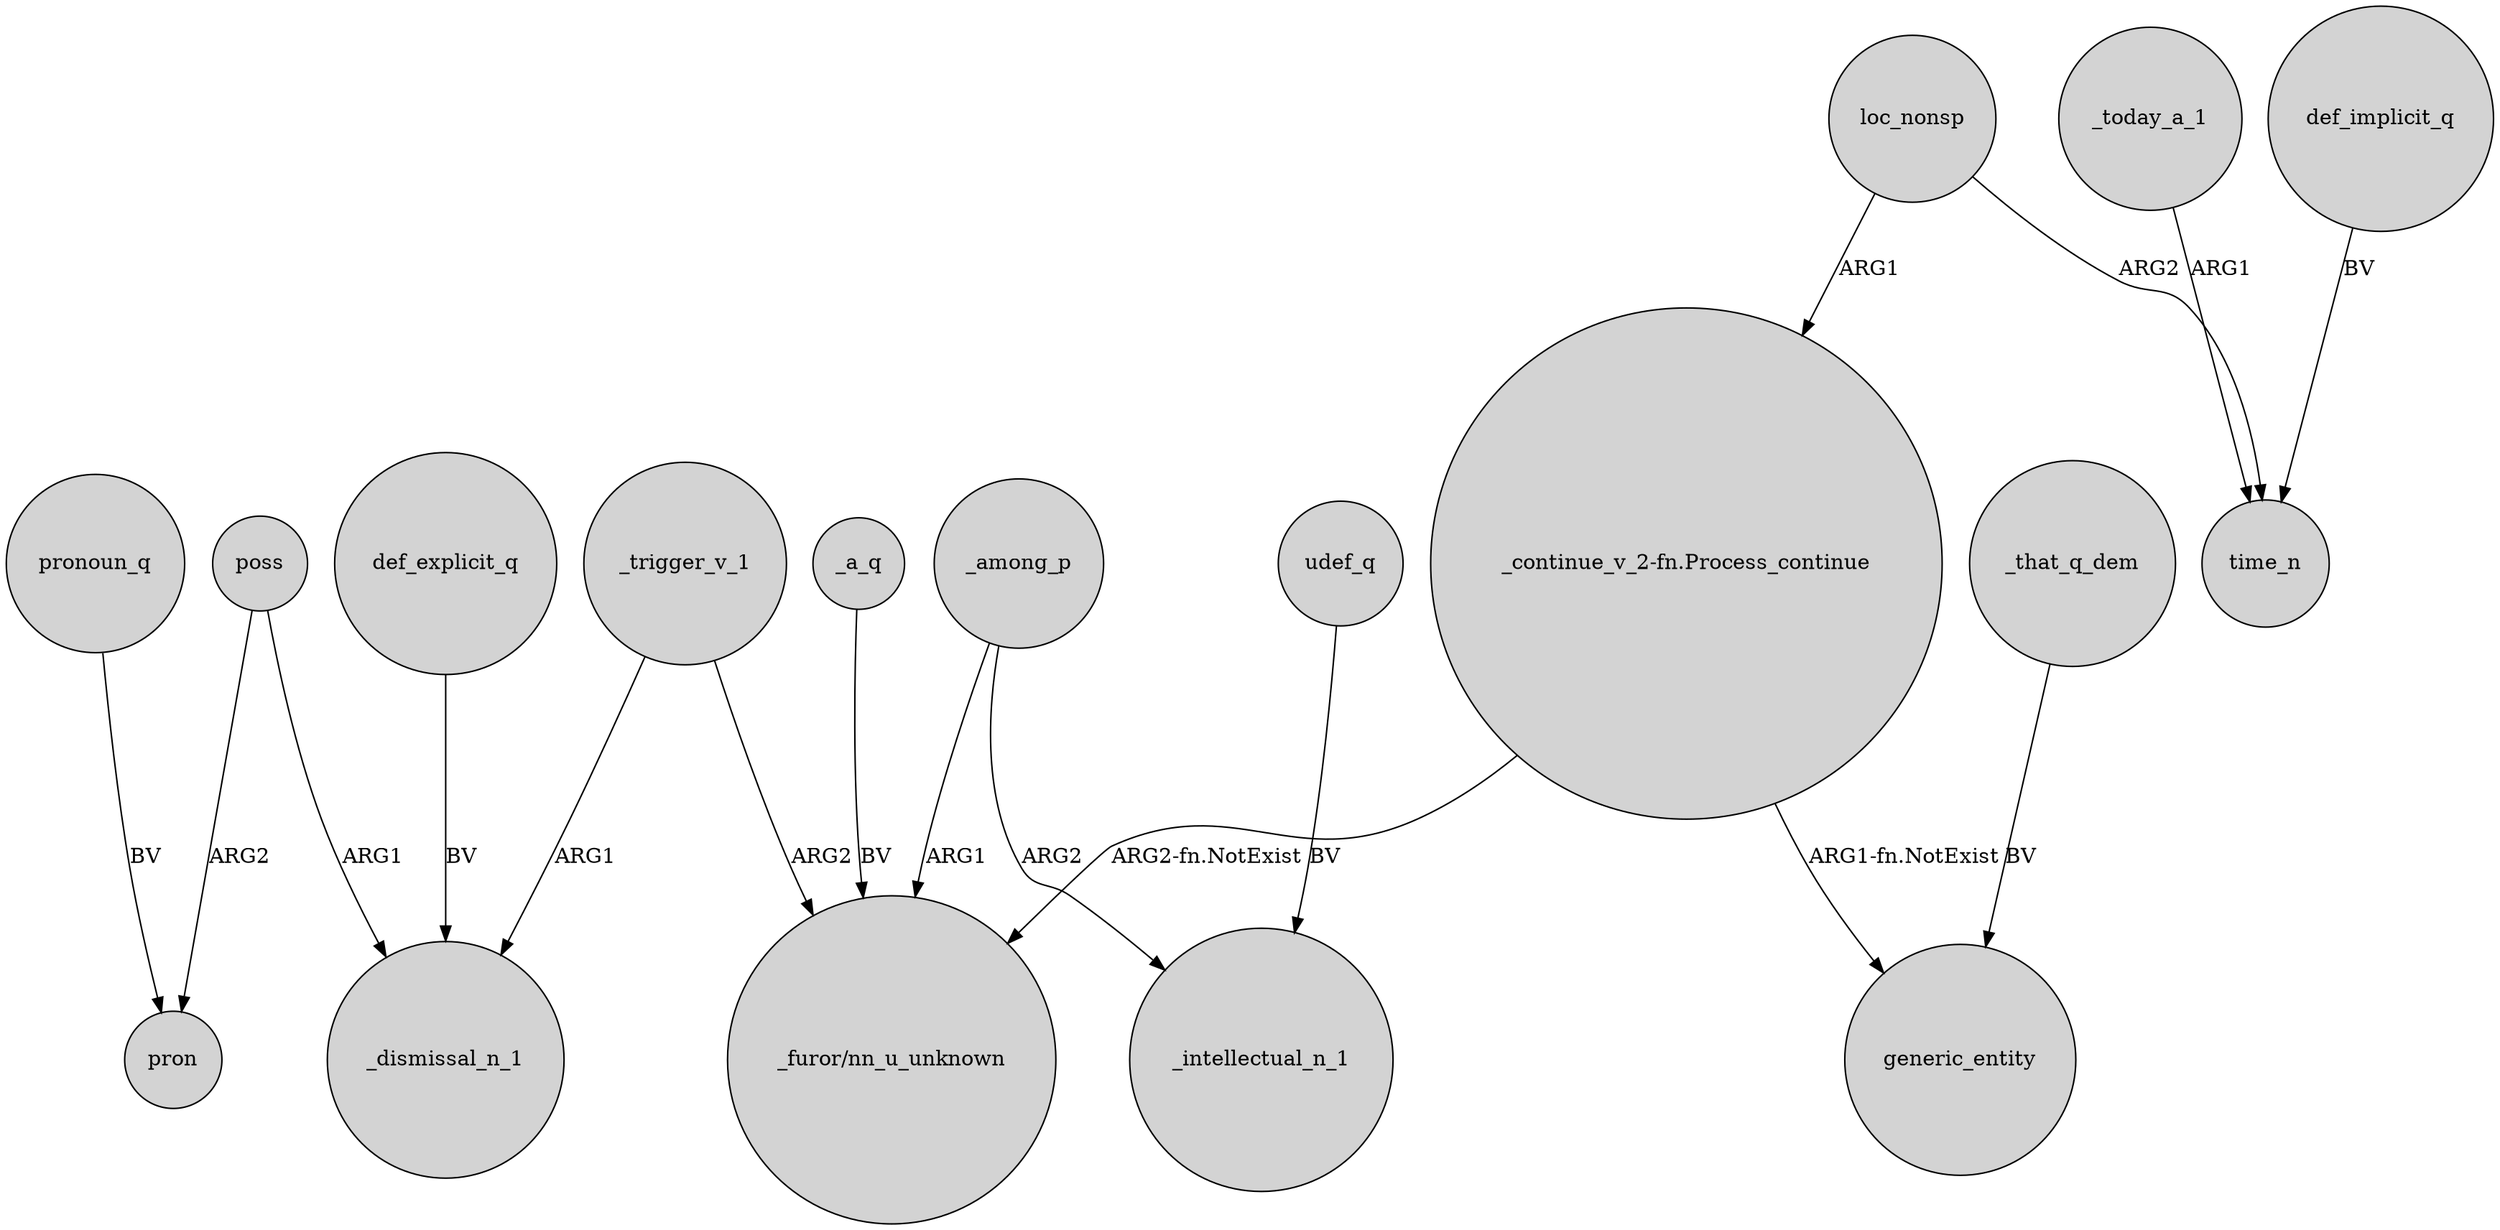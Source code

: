 digraph {
	node [shape=circle style=filled]
	_trigger_v_1 -> _dismissal_n_1 [label=ARG1]
	_among_p -> "_furor/nn_u_unknown" [label=ARG1]
	"_continue_v_2-fn.Process_continue" -> "_furor/nn_u_unknown" [label="ARG2-fn.NotExist"]
	poss -> _dismissal_n_1 [label=ARG1]
	loc_nonsp -> "_continue_v_2-fn.Process_continue" [label=ARG1]
	_today_a_1 -> time_n [label=ARG1]
	poss -> pron [label=ARG2]
	_among_p -> _intellectual_n_1 [label=ARG2]
	_trigger_v_1 -> "_furor/nn_u_unknown" [label=ARG2]
	udef_q -> _intellectual_n_1 [label=BV]
	_a_q -> "_furor/nn_u_unknown" [label=BV]
	_that_q_dem -> generic_entity [label=BV]
	loc_nonsp -> time_n [label=ARG2]
	"_continue_v_2-fn.Process_continue" -> generic_entity [label="ARG1-fn.NotExist"]
	def_explicit_q -> _dismissal_n_1 [label=BV]
	def_implicit_q -> time_n [label=BV]
	pronoun_q -> pron [label=BV]
}
